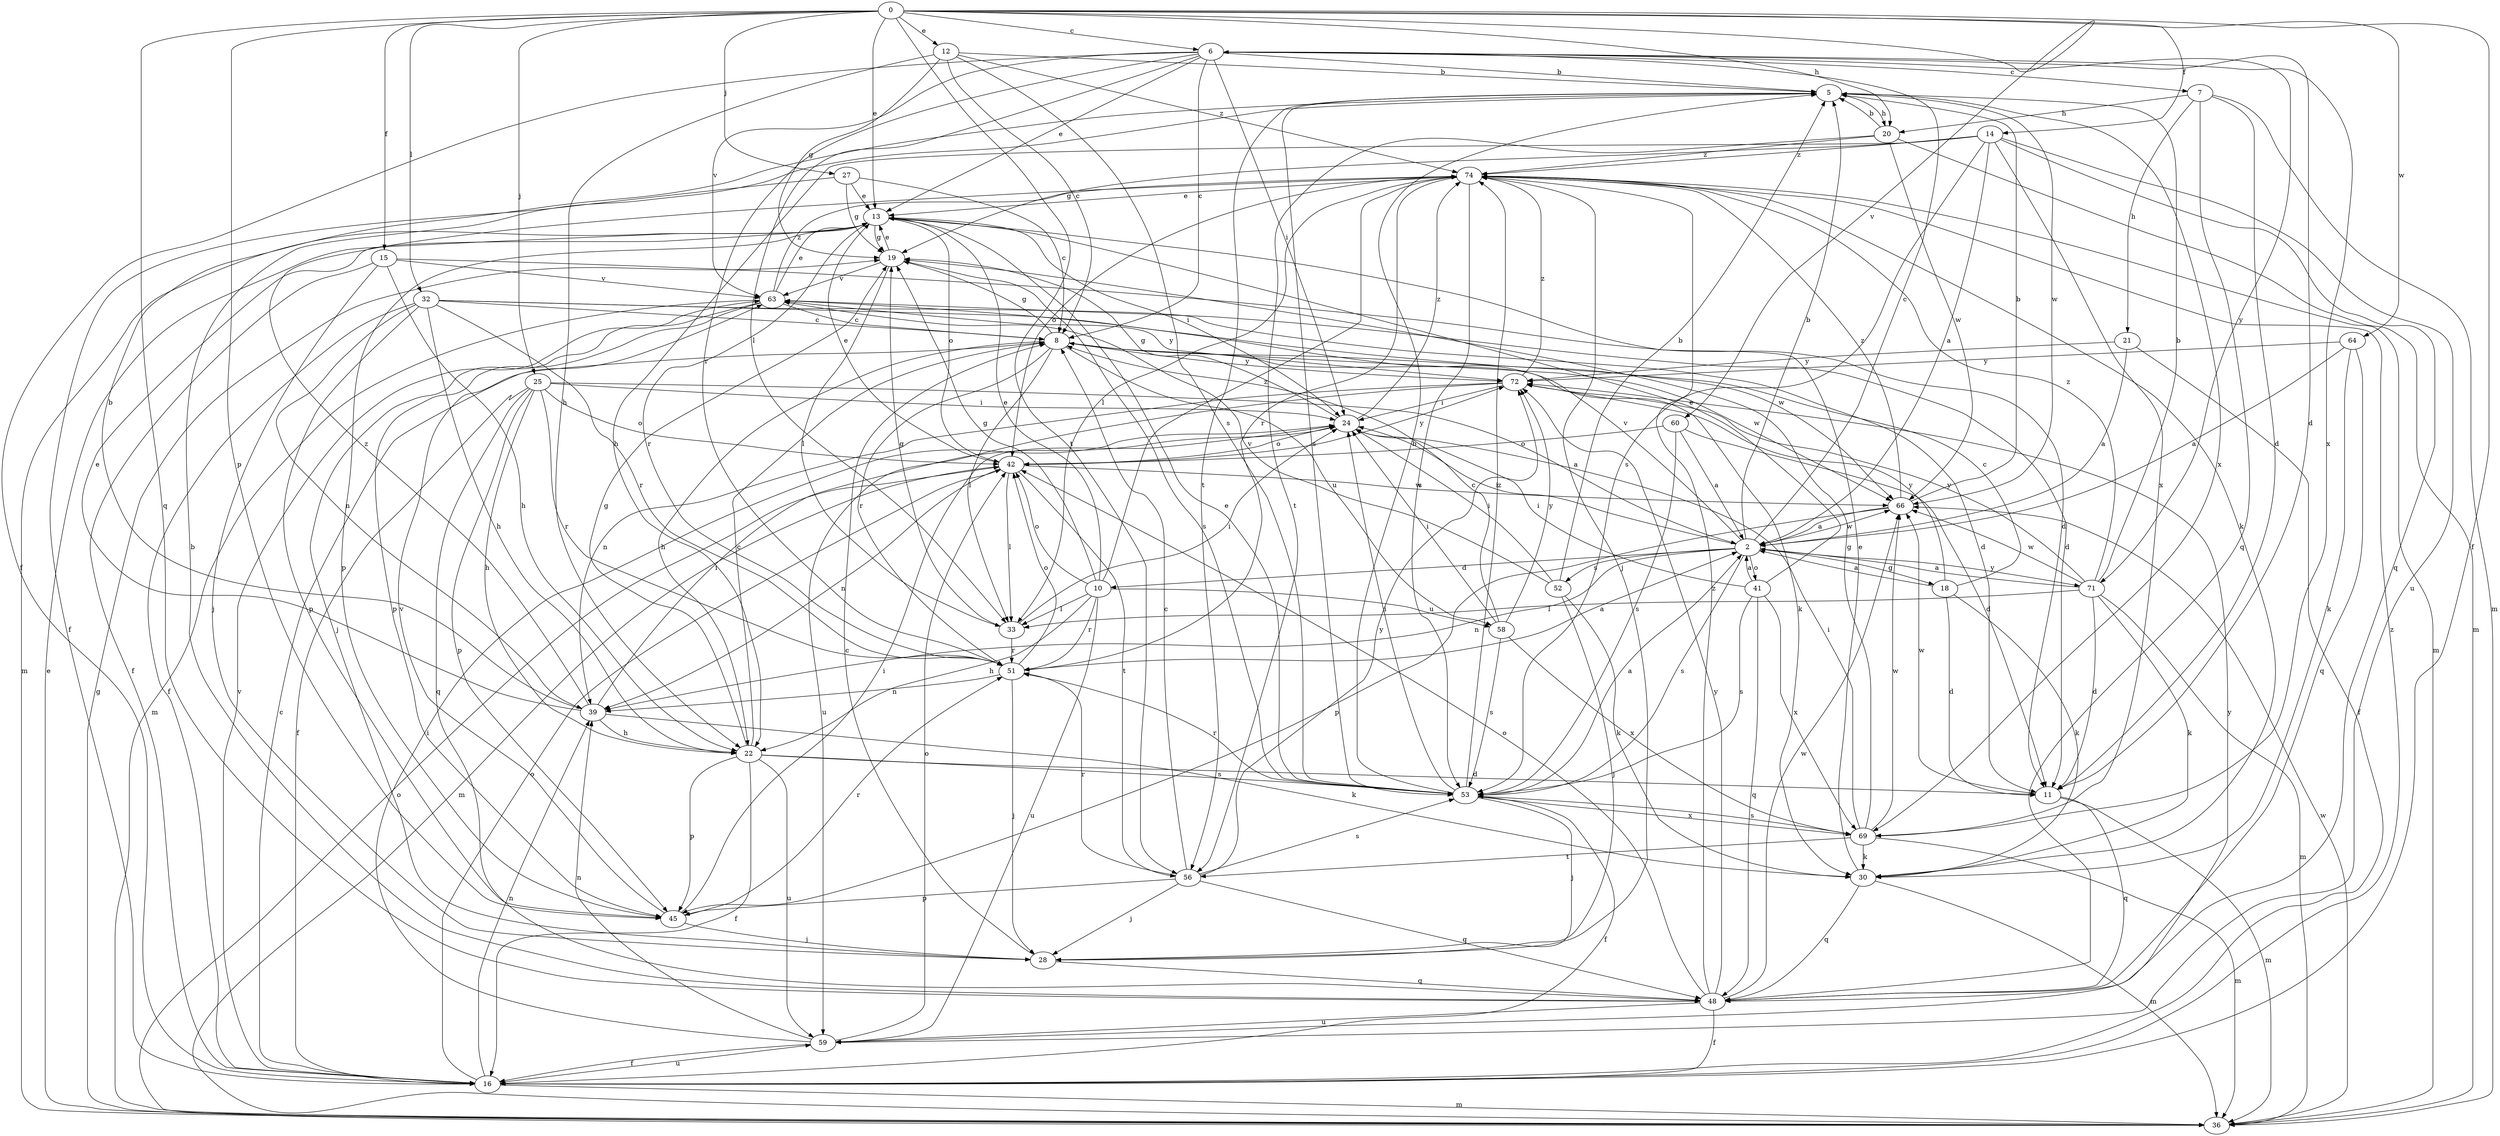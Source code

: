strict digraph  {
0;
2;
5;
6;
7;
8;
10;
11;
12;
13;
14;
15;
16;
18;
19;
20;
21;
22;
24;
25;
27;
28;
30;
32;
33;
36;
39;
41;
42;
45;
48;
51;
52;
53;
56;
58;
59;
60;
63;
64;
66;
69;
71;
72;
74;
0 -> 6  [label=c];
0 -> 12  [label=e];
0 -> 13  [label=e];
0 -> 14  [label=f];
0 -> 15  [label=f];
0 -> 16  [label=f];
0 -> 20  [label=h];
0 -> 25  [label=j];
0 -> 27  [label=j];
0 -> 32  [label=l];
0 -> 45  [label=p];
0 -> 48  [label=q];
0 -> 56  [label=t];
0 -> 60  [label=v];
0 -> 64  [label=w];
2 -> 5  [label=b];
2 -> 6  [label=c];
2 -> 10  [label=d];
2 -> 18  [label=g];
2 -> 24  [label=i];
2 -> 39  [label=n];
2 -> 41  [label=o];
2 -> 52  [label=s];
2 -> 53  [label=s];
2 -> 63  [label=v];
2 -> 66  [label=w];
2 -> 71  [label=y];
5 -> 20  [label=h];
5 -> 53  [label=s];
5 -> 56  [label=t];
5 -> 66  [label=w];
5 -> 69  [label=x];
6 -> 5  [label=b];
6 -> 7  [label=c];
6 -> 8  [label=c];
6 -> 11  [label=d];
6 -> 13  [label=e];
6 -> 16  [label=f];
6 -> 24  [label=i];
6 -> 33  [label=l];
6 -> 51  [label=r];
6 -> 63  [label=v];
6 -> 69  [label=x];
6 -> 71  [label=y];
7 -> 11  [label=d];
7 -> 20  [label=h];
7 -> 21  [label=h];
7 -> 36  [label=m];
7 -> 48  [label=q];
8 -> 19  [label=g];
8 -> 22  [label=h];
8 -> 30  [label=k];
8 -> 33  [label=l];
8 -> 51  [label=r];
8 -> 58  [label=u];
8 -> 66  [label=w];
8 -> 72  [label=y];
10 -> 13  [label=e];
10 -> 19  [label=g];
10 -> 22  [label=h];
10 -> 33  [label=l];
10 -> 42  [label=o];
10 -> 51  [label=r];
10 -> 58  [label=u];
10 -> 59  [label=u];
10 -> 74  [label=z];
11 -> 36  [label=m];
11 -> 48  [label=q];
11 -> 66  [label=w];
12 -> 5  [label=b];
12 -> 8  [label=c];
12 -> 19  [label=g];
12 -> 22  [label=h];
12 -> 53  [label=s];
12 -> 74  [label=z];
13 -> 19  [label=g];
13 -> 24  [label=i];
13 -> 36  [label=m];
13 -> 42  [label=o];
13 -> 45  [label=p];
13 -> 51  [label=r];
14 -> 2  [label=a];
14 -> 19  [label=g];
14 -> 22  [label=h];
14 -> 48  [label=q];
14 -> 53  [label=s];
14 -> 59  [label=u];
14 -> 69  [label=x];
14 -> 74  [label=z];
15 -> 11  [label=d];
15 -> 16  [label=f];
15 -> 22  [label=h];
15 -> 28  [label=j];
15 -> 63  [label=v];
16 -> 8  [label=c];
16 -> 36  [label=m];
16 -> 39  [label=n];
16 -> 42  [label=o];
16 -> 59  [label=u];
16 -> 63  [label=v];
16 -> 74  [label=z];
18 -> 2  [label=a];
18 -> 8  [label=c];
18 -> 11  [label=d];
18 -> 30  [label=k];
18 -> 72  [label=y];
19 -> 13  [label=e];
19 -> 33  [label=l];
19 -> 53  [label=s];
19 -> 63  [label=v];
20 -> 5  [label=b];
20 -> 36  [label=m];
20 -> 56  [label=t];
20 -> 66  [label=w];
20 -> 74  [label=z];
21 -> 2  [label=a];
21 -> 16  [label=f];
21 -> 72  [label=y];
22 -> 8  [label=c];
22 -> 11  [label=d];
22 -> 16  [label=f];
22 -> 19  [label=g];
22 -> 45  [label=p];
22 -> 53  [label=s];
22 -> 59  [label=u];
24 -> 19  [label=g];
24 -> 42  [label=o];
24 -> 74  [label=z];
25 -> 2  [label=a];
25 -> 16  [label=f];
25 -> 22  [label=h];
25 -> 24  [label=i];
25 -> 42  [label=o];
25 -> 45  [label=p];
25 -> 48  [label=q];
25 -> 51  [label=r];
27 -> 8  [label=c];
27 -> 13  [label=e];
27 -> 16  [label=f];
27 -> 19  [label=g];
28 -> 8  [label=c];
28 -> 48  [label=q];
30 -> 13  [label=e];
30 -> 36  [label=m];
30 -> 48  [label=q];
32 -> 8  [label=c];
32 -> 11  [label=d];
32 -> 16  [label=f];
32 -> 22  [label=h];
32 -> 39  [label=n];
32 -> 45  [label=p];
32 -> 51  [label=r];
32 -> 66  [label=w];
33 -> 19  [label=g];
33 -> 24  [label=i];
33 -> 51  [label=r];
36 -> 13  [label=e];
36 -> 19  [label=g];
36 -> 42  [label=o];
36 -> 66  [label=w];
39 -> 5  [label=b];
39 -> 13  [label=e];
39 -> 22  [label=h];
39 -> 24  [label=i];
39 -> 30  [label=k];
39 -> 74  [label=z];
41 -> 2  [label=a];
41 -> 13  [label=e];
41 -> 24  [label=i];
41 -> 48  [label=q];
41 -> 53  [label=s];
41 -> 69  [label=x];
42 -> 13  [label=e];
42 -> 33  [label=l];
42 -> 36  [label=m];
42 -> 39  [label=n];
42 -> 56  [label=t];
42 -> 66  [label=w];
42 -> 72  [label=y];
45 -> 24  [label=i];
45 -> 28  [label=j];
45 -> 51  [label=r];
45 -> 63  [label=v];
48 -> 5  [label=b];
48 -> 16  [label=f];
48 -> 42  [label=o];
48 -> 59  [label=u];
48 -> 66  [label=w];
48 -> 72  [label=y];
48 -> 74  [label=z];
51 -> 2  [label=a];
51 -> 28  [label=j];
51 -> 39  [label=n];
51 -> 42  [label=o];
52 -> 5  [label=b];
52 -> 24  [label=i];
52 -> 28  [label=j];
52 -> 30  [label=k];
52 -> 63  [label=v];
53 -> 2  [label=a];
53 -> 5  [label=b];
53 -> 13  [label=e];
53 -> 16  [label=f];
53 -> 24  [label=i];
53 -> 28  [label=j];
53 -> 51  [label=r];
53 -> 69  [label=x];
53 -> 74  [label=z];
56 -> 8  [label=c];
56 -> 28  [label=j];
56 -> 45  [label=p];
56 -> 48  [label=q];
56 -> 51  [label=r];
56 -> 53  [label=s];
56 -> 72  [label=y];
58 -> 8  [label=c];
58 -> 24  [label=i];
58 -> 53  [label=s];
58 -> 69  [label=x];
58 -> 72  [label=y];
59 -> 16  [label=f];
59 -> 24  [label=i];
59 -> 39  [label=n];
59 -> 42  [label=o];
59 -> 72  [label=y];
60 -> 2  [label=a];
60 -> 11  [label=d];
60 -> 42  [label=o];
60 -> 53  [label=s];
63 -> 8  [label=c];
63 -> 11  [label=d];
63 -> 13  [label=e];
63 -> 28  [label=j];
63 -> 36  [label=m];
63 -> 45  [label=p];
63 -> 72  [label=y];
63 -> 74  [label=z];
64 -> 2  [label=a];
64 -> 30  [label=k];
64 -> 48  [label=q];
64 -> 72  [label=y];
66 -> 2  [label=a];
66 -> 5  [label=b];
66 -> 45  [label=p];
66 -> 74  [label=z];
69 -> 19  [label=g];
69 -> 24  [label=i];
69 -> 30  [label=k];
69 -> 36  [label=m];
69 -> 53  [label=s];
69 -> 56  [label=t];
69 -> 66  [label=w];
71 -> 2  [label=a];
71 -> 5  [label=b];
71 -> 11  [label=d];
71 -> 30  [label=k];
71 -> 33  [label=l];
71 -> 36  [label=m];
71 -> 66  [label=w];
71 -> 72  [label=y];
71 -> 74  [label=z];
72 -> 24  [label=i];
72 -> 39  [label=n];
72 -> 59  [label=u];
72 -> 74  [label=z];
74 -> 13  [label=e];
74 -> 28  [label=j];
74 -> 30  [label=k];
74 -> 33  [label=l];
74 -> 36  [label=m];
74 -> 42  [label=o];
74 -> 51  [label=r];
74 -> 53  [label=s];
}
